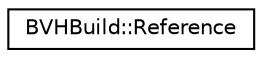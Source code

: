digraph G
{
  edge [fontname="Helvetica",fontsize="10",labelfontname="Helvetica",labelfontsize="10"];
  node [fontname="Helvetica",fontsize="10",shape=record];
  rankdir=LR;
  Node1 [label="BVHBuild::Reference",height=0.2,width=0.4,color="black", fillcolor="white", style="filled",URL="$d5/d59/structBVHBuild_1_1Reference.html"];
}
